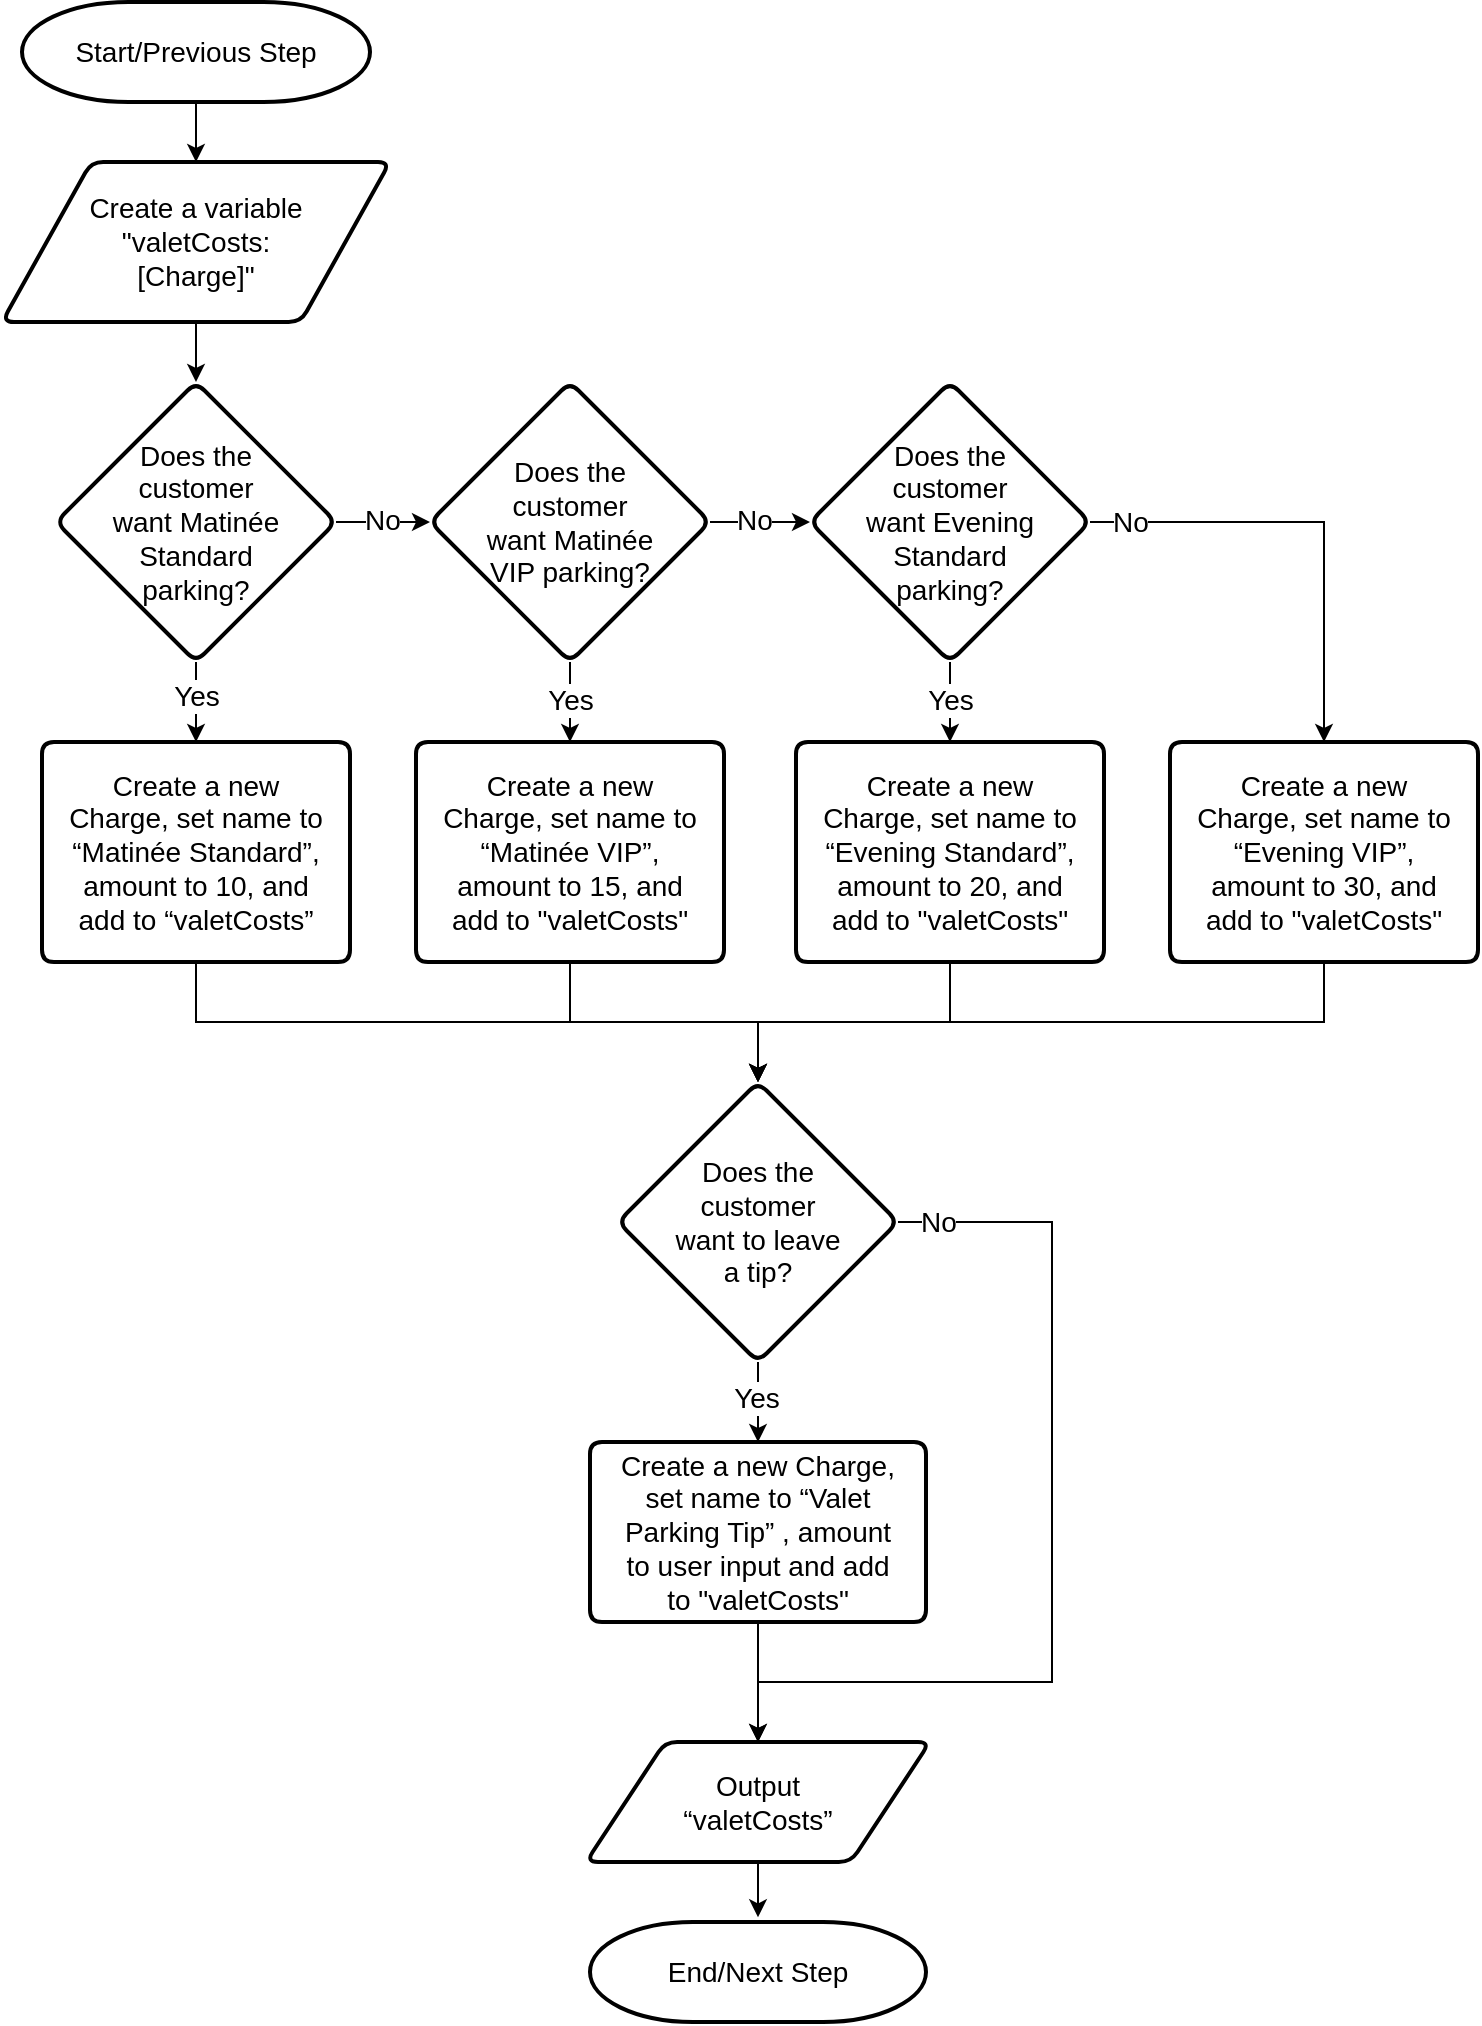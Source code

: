 <mxfile scale="1" border="0" version="23.1.5" type="device">
  <diagram id="C5RBs43oDa-KdzZeNtuy" name="Page-1">
    <mxGraphModel dx="2049" dy="1054" grid="1" gridSize="10" guides="1" tooltips="1" connect="1" arrows="1" fold="1" page="1" pageScale="1" pageWidth="827" pageHeight="1169" math="0" shadow="0">
      <root>
        <mxCell id="WIyWlLk6GJQsqaUBKTNV-0" />
        <mxCell id="WIyWlLk6GJQsqaUBKTNV-1" parent="WIyWlLk6GJQsqaUBKTNV-0" />
        <mxCell id="_BHGbHKsS6Eedb4s3Qyd-1" value="Start/Previous Step" style="strokeWidth=2;html=1;shape=mxgraph.flowchart.terminator;whiteSpace=wrap;spacing=20;spacingTop=5;spacingBottom=5;spacingLeft=5;spacingRight=5;fontSize=14;" parent="WIyWlLk6GJQsqaUBKTNV-1" vertex="1">
          <mxGeometry x="56" y="150" width="174" height="50" as="geometry" />
        </mxCell>
        <mxCell id="_BHGbHKsS6Eedb4s3Qyd-2" value="" style="endArrow=classic;html=1;rounded=0;exitX=0.5;exitY=1;exitDx=0;exitDy=0;exitPerimeter=0;entryX=0.5;entryY=0;entryDx=0;entryDy=0;fontSize=14;" parent="WIyWlLk6GJQsqaUBKTNV-1" source="_BHGbHKsS6Eedb4s3Qyd-1" target="_BHGbHKsS6Eedb4s3Qyd-44" edge="1">
          <mxGeometry width="50" height="50" relative="1" as="geometry">
            <mxPoint x="119" y="324" as="sourcePoint" />
            <mxPoint x="143" y="254" as="targetPoint" />
          </mxGeometry>
        </mxCell>
        <mxCell id="_BHGbHKsS6Eedb4s3Qyd-56" style="edgeStyle=orthogonalEdgeStyle;rounded=0;orthogonalLoop=1;jettySize=auto;html=1;entryX=0.5;entryY=0;entryDx=0;entryDy=0;fontSize=14;" parent="WIyWlLk6GJQsqaUBKTNV-1" source="_BHGbHKsS6Eedb4s3Qyd-13" target="pIcZ7qprmyn_puhjhb8P-8" edge="1">
          <mxGeometry relative="1" as="geometry">
            <mxPoint x="143" y="520" as="targetPoint" />
          </mxGeometry>
        </mxCell>
        <mxCell id="_BHGbHKsS6Eedb4s3Qyd-57" value="Yes" style="edgeLabel;html=1;align=center;verticalAlign=middle;resizable=0;points=[];fontSize=14;" parent="_BHGbHKsS6Eedb4s3Qyd-56" vertex="1" connectable="0">
          <mxGeometry x="-0.377" y="-2" relative="1" as="geometry">
            <mxPoint x="2" y="4" as="offset" />
          </mxGeometry>
        </mxCell>
        <mxCell id="pIcZ7qprmyn_puhjhb8P-2" value="" style="edgeStyle=orthogonalEdgeStyle;rounded=0;orthogonalLoop=1;jettySize=auto;html=1;fontSize=14;" edge="1" parent="WIyWlLk6GJQsqaUBKTNV-1" source="_BHGbHKsS6Eedb4s3Qyd-13" target="pIcZ7qprmyn_puhjhb8P-1">
          <mxGeometry relative="1" as="geometry" />
        </mxCell>
        <mxCell id="pIcZ7qprmyn_puhjhb8P-3" value="No" style="edgeLabel;html=1;align=center;verticalAlign=middle;resizable=0;points=[];fontSize=14;" vertex="1" connectable="0" parent="pIcZ7qprmyn_puhjhb8P-2">
          <mxGeometry x="-0.043" y="1" relative="1" as="geometry">
            <mxPoint as="offset" />
          </mxGeometry>
        </mxCell>
        <mxCell id="_BHGbHKsS6Eedb4s3Qyd-13" value="&lt;p style=&quot;line-height: 120%; font-size: 14px;&quot;&gt;Does the customer want Matinée Standard parking?&lt;/p&gt;" style="rhombus;whiteSpace=wrap;html=1;strokeWidth=2;rounded=1;arcSize=12;verticalAlign=middle;horizontal=1;spacing=21;spacingBottom=5;spacingTop=5;spacingLeft=5;spacingRight=5;fontSize=14;" parent="WIyWlLk6GJQsqaUBKTNV-1" vertex="1">
          <mxGeometry x="73" y="340" width="140" height="140" as="geometry" />
        </mxCell>
        <mxCell id="_BHGbHKsS6Eedb4s3Qyd-52" style="edgeStyle=orthogonalEdgeStyle;rounded=0;orthogonalLoop=1;jettySize=auto;html=1;entryX=0.5;entryY=-0.047;entryDx=0;entryDy=0;entryPerimeter=0;fontSize=14;" parent="WIyWlLk6GJQsqaUBKTNV-1" source="_BHGbHKsS6Eedb4s3Qyd-38" target="_BHGbHKsS6Eedb4s3Qyd-53" edge="1">
          <mxGeometry relative="1" as="geometry">
            <mxPoint x="414.67" y="1180.0" as="targetPoint" />
          </mxGeometry>
        </mxCell>
        <mxCell id="_BHGbHKsS6Eedb4s3Qyd-38" value="Output “valetCosts”" style="shape=parallelogram;html=1;strokeWidth=2;perimeter=parallelogramPerimeter;whiteSpace=wrap;rounded=1;arcSize=12;size=0.23;spacing=20;spacingTop=20;spacingBottom=20;spacingLeft=30;spacingRight=30;fontSize=14;" parent="WIyWlLk6GJQsqaUBKTNV-1" vertex="1">
          <mxGeometry x="338" y="1020" width="172" height="60" as="geometry" />
        </mxCell>
        <mxCell id="pIcZ7qprmyn_puhjhb8P-0" value="" style="edgeStyle=orthogonalEdgeStyle;rounded=0;orthogonalLoop=1;jettySize=auto;html=1;fontSize=14;" edge="1" parent="WIyWlLk6GJQsqaUBKTNV-1" source="_BHGbHKsS6Eedb4s3Qyd-44" target="_BHGbHKsS6Eedb4s3Qyd-13">
          <mxGeometry relative="1" as="geometry" />
        </mxCell>
        <mxCell id="_BHGbHKsS6Eedb4s3Qyd-44" value="&lt;div style=&quot;font-size: 14px;&quot;&gt;Create a variable &quot;valetCosts: [Charge]&quot;&lt;/div&gt;" style="shape=parallelogram;html=1;strokeWidth=2;perimeter=parallelogramPerimeter;whiteSpace=wrap;rounded=1;arcSize=12;size=0.23;spacing=20;spacingTop=20;spacingBottom=20;spacingLeft=20;spacingRight=20;fontSize=14;" parent="WIyWlLk6GJQsqaUBKTNV-1" vertex="1">
          <mxGeometry x="46" y="230" width="194" height="80" as="geometry" />
        </mxCell>
        <mxCell id="_BHGbHKsS6Eedb4s3Qyd-53" value="End/Next Step" style="strokeWidth=2;html=1;shape=mxgraph.flowchart.terminator;whiteSpace=wrap;spacing=20;spacingTop=5;spacingBottom=5;spacingLeft=5;spacingRight=5;fontSize=14;" parent="WIyWlLk6GJQsqaUBKTNV-1" vertex="1">
          <mxGeometry x="340.0" y="1110" width="168" height="50" as="geometry" />
        </mxCell>
        <mxCell id="ZLTeGnqoFGhZjWjbSRd9-33" style="edgeStyle=orthogonalEdgeStyle;rounded=0;orthogonalLoop=1;jettySize=auto;html=1;entryX=0.5;entryY=0;entryDx=0;entryDy=0;fontSize=14;" parent="WIyWlLk6GJQsqaUBKTNV-1" source="_BHGbHKsS6Eedb4s3Qyd-78" target="_BHGbHKsS6Eedb4s3Qyd-38" edge="1">
          <mxGeometry relative="1" as="geometry">
            <Array as="points">
              <mxPoint x="571" y="760" />
              <mxPoint x="571" y="990" />
              <mxPoint x="424" y="990" />
            </Array>
          </mxGeometry>
        </mxCell>
        <mxCell id="ZLTeGnqoFGhZjWjbSRd9-34" value="No" style="edgeLabel;html=1;align=center;verticalAlign=middle;resizable=0;points=[];fontSize=14;" parent="ZLTeGnqoFGhZjWjbSRd9-33" vertex="1" connectable="0">
          <mxGeometry x="-0.88" y="-1" relative="1" as="geometry">
            <mxPoint x="-9" y="-1" as="offset" />
          </mxGeometry>
        </mxCell>
        <mxCell id="pIcZ7qprmyn_puhjhb8P-33" value="" style="edgeStyle=orthogonalEdgeStyle;rounded=0;orthogonalLoop=1;jettySize=auto;html=1;fontSize=14;" edge="1" parent="WIyWlLk6GJQsqaUBKTNV-1" source="_BHGbHKsS6Eedb4s3Qyd-78" target="ZLTeGnqoFGhZjWjbSRd9-31">
          <mxGeometry relative="1" as="geometry" />
        </mxCell>
        <mxCell id="pIcZ7qprmyn_puhjhb8P-34" value="Yes" style="edgeLabel;html=1;align=center;verticalAlign=middle;resizable=0;points=[];fontSize=14;" vertex="1" connectable="0" parent="pIcZ7qprmyn_puhjhb8P-33">
          <mxGeometry x="-0.129" y="-1" relative="1" as="geometry">
            <mxPoint as="offset" />
          </mxGeometry>
        </mxCell>
        <mxCell id="_BHGbHKsS6Eedb4s3Qyd-78" value="&lt;p style=&quot;line-height: 120%; font-size: 14px;&quot;&gt;Does the customer want to leave a tip?&lt;/p&gt;" style="rhombus;whiteSpace=wrap;html=1;strokeWidth=2;rounded=1;arcSize=12;verticalAlign=middle;horizontal=1;spacing=21;spacingBottom=5;spacingTop=5;spacingLeft=5;spacingRight=5;fontSize=14;" parent="WIyWlLk6GJQsqaUBKTNV-1" vertex="1">
          <mxGeometry x="354" y="690" width="140" height="140" as="geometry" />
        </mxCell>
        <mxCell id="ZLTeGnqoFGhZjWjbSRd9-32" value="" style="edgeStyle=orthogonalEdgeStyle;rounded=0;orthogonalLoop=1;jettySize=auto;html=1;fontSize=14;" parent="WIyWlLk6GJQsqaUBKTNV-1" source="ZLTeGnqoFGhZjWjbSRd9-31" target="_BHGbHKsS6Eedb4s3Qyd-38" edge="1">
          <mxGeometry relative="1" as="geometry" />
        </mxCell>
        <mxCell id="ZLTeGnqoFGhZjWjbSRd9-31" value="Create a new Charge, set name to “Valet Parking Tip” , amount to user input and add to &quot;valetCosts&quot;" style="shape=parallelogram;html=1;strokeWidth=2;perimeter=parallelogramPerimeter;whiteSpace=wrap;rounded=1;arcSize=12;size=0;spacing=12;spacingLeft=0;spacingRight=0;fontSize=14;" parent="WIyWlLk6GJQsqaUBKTNV-1" vertex="1">
          <mxGeometry x="340" y="870" width="168" height="90" as="geometry" />
        </mxCell>
        <mxCell id="pIcZ7qprmyn_puhjhb8P-5" value="" style="edgeStyle=orthogonalEdgeStyle;rounded=0;orthogonalLoop=1;jettySize=auto;html=1;fontSize=14;" edge="1" parent="WIyWlLk6GJQsqaUBKTNV-1" source="pIcZ7qprmyn_puhjhb8P-1" target="pIcZ7qprmyn_puhjhb8P-4">
          <mxGeometry relative="1" as="geometry" />
        </mxCell>
        <mxCell id="pIcZ7qprmyn_puhjhb8P-7" value="No" style="edgeLabel;html=1;align=center;verticalAlign=middle;resizable=0;points=[];fontSize=14;" vertex="1" connectable="0" parent="pIcZ7qprmyn_puhjhb8P-5">
          <mxGeometry x="-0.147" y="1" relative="1" as="geometry">
            <mxPoint as="offset" />
          </mxGeometry>
        </mxCell>
        <mxCell id="pIcZ7qprmyn_puhjhb8P-16" value="" style="edgeStyle=orthogonalEdgeStyle;rounded=0;orthogonalLoop=1;jettySize=auto;html=1;fontSize=14;" edge="1" parent="WIyWlLk6GJQsqaUBKTNV-1" source="pIcZ7qprmyn_puhjhb8P-1" target="pIcZ7qprmyn_puhjhb8P-12">
          <mxGeometry relative="1" as="geometry" />
        </mxCell>
        <mxCell id="pIcZ7qprmyn_puhjhb8P-22" value="Yes" style="edgeLabel;html=1;align=center;verticalAlign=middle;resizable=0;points=[];fontSize=14;" vertex="1" connectable="0" parent="pIcZ7qprmyn_puhjhb8P-16">
          <mxGeometry x="-0.071" y="-2" relative="1" as="geometry">
            <mxPoint x="2" as="offset" />
          </mxGeometry>
        </mxCell>
        <mxCell id="pIcZ7qprmyn_puhjhb8P-1" value="&lt;p style=&quot;line-height: 120%; font-size: 14px;&quot;&gt;Does the customer want Matinée VIP parking?&lt;/p&gt;" style="rhombus;whiteSpace=wrap;html=1;strokeWidth=2;rounded=1;arcSize=12;verticalAlign=middle;horizontal=1;spacing=21;spacingBottom=5;spacingTop=5;spacingLeft=5;spacingRight=5;fontSize=14;" vertex="1" parent="WIyWlLk6GJQsqaUBKTNV-1">
          <mxGeometry x="260" y="340" width="140" height="140" as="geometry" />
        </mxCell>
        <mxCell id="pIcZ7qprmyn_puhjhb8P-17" value="" style="edgeStyle=orthogonalEdgeStyle;rounded=0;orthogonalLoop=1;jettySize=auto;html=1;fontSize=14;" edge="1" parent="WIyWlLk6GJQsqaUBKTNV-1" source="pIcZ7qprmyn_puhjhb8P-4" target="pIcZ7qprmyn_puhjhb8P-15">
          <mxGeometry relative="1" as="geometry" />
        </mxCell>
        <mxCell id="pIcZ7qprmyn_puhjhb8P-23" value="Yes" style="edgeLabel;html=1;align=center;verticalAlign=middle;resizable=0;points=[];fontSize=14;" vertex="1" connectable="0" parent="pIcZ7qprmyn_puhjhb8P-17">
          <mxGeometry x="-0.071" y="-1" relative="1" as="geometry">
            <mxPoint x="1" as="offset" />
          </mxGeometry>
        </mxCell>
        <mxCell id="pIcZ7qprmyn_puhjhb8P-25" style="edgeStyle=orthogonalEdgeStyle;rounded=0;orthogonalLoop=1;jettySize=auto;html=1;entryX=0.5;entryY=0;entryDx=0;entryDy=0;fontSize=14;" edge="1" parent="WIyWlLk6GJQsqaUBKTNV-1" source="pIcZ7qprmyn_puhjhb8P-4" target="pIcZ7qprmyn_puhjhb8P-24">
          <mxGeometry relative="1" as="geometry" />
        </mxCell>
        <mxCell id="pIcZ7qprmyn_puhjhb8P-26" value="No" style="edgeLabel;html=1;align=center;verticalAlign=middle;resizable=0;points=[];fontSize=14;" vertex="1" connectable="0" parent="pIcZ7qprmyn_puhjhb8P-25">
          <mxGeometry x="-0.746" y="-1" relative="1" as="geometry">
            <mxPoint x="-9" y="-1" as="offset" />
          </mxGeometry>
        </mxCell>
        <mxCell id="pIcZ7qprmyn_puhjhb8P-4" value="&lt;p style=&quot;line-height: 120%; font-size: 14px;&quot;&gt;Does the customer want Evening Standard parking?&lt;/p&gt;" style="rhombus;whiteSpace=wrap;html=1;strokeWidth=2;rounded=1;arcSize=12;verticalAlign=middle;horizontal=1;spacing=21;spacingBottom=5;spacingTop=5;spacingLeft=5;spacingRight=5;fontSize=14;" vertex="1" parent="WIyWlLk6GJQsqaUBKTNV-1">
          <mxGeometry x="450" y="340" width="140" height="140" as="geometry" />
        </mxCell>
        <mxCell id="pIcZ7qprmyn_puhjhb8P-27" style="edgeStyle=orthogonalEdgeStyle;rounded=0;orthogonalLoop=1;jettySize=auto;html=1;entryX=0.5;entryY=0;entryDx=0;entryDy=0;fontSize=14;" edge="1" parent="WIyWlLk6GJQsqaUBKTNV-1" source="pIcZ7qprmyn_puhjhb8P-8" target="_BHGbHKsS6Eedb4s3Qyd-78">
          <mxGeometry relative="1" as="geometry">
            <Array as="points">
              <mxPoint x="143" y="660" />
              <mxPoint x="424" y="660" />
            </Array>
          </mxGeometry>
        </mxCell>
        <mxCell id="pIcZ7qprmyn_puhjhb8P-8" value="Create a new Charge, set name to “Matinée Standard”, amount to 10, and add to “valetCosts”" style="shape=parallelogram;html=1;strokeWidth=2;perimeter=parallelogramPerimeter;whiteSpace=wrap;rounded=1;arcSize=12;size=0;spacing=12;spacingLeft=0;spacingRight=0;fontSize=14;" vertex="1" parent="WIyWlLk6GJQsqaUBKTNV-1">
          <mxGeometry x="66" y="520" width="154" height="110" as="geometry" />
        </mxCell>
        <mxCell id="pIcZ7qprmyn_puhjhb8P-28" style="edgeStyle=orthogonalEdgeStyle;rounded=0;orthogonalLoop=1;jettySize=auto;html=1;entryX=0.5;entryY=0;entryDx=0;entryDy=0;fontSize=14;" edge="1" parent="WIyWlLk6GJQsqaUBKTNV-1" source="pIcZ7qprmyn_puhjhb8P-12" target="_BHGbHKsS6Eedb4s3Qyd-78">
          <mxGeometry relative="1" as="geometry" />
        </mxCell>
        <mxCell id="pIcZ7qprmyn_puhjhb8P-12" value="Create a new Charge, set name to “Matinée VIP”, amount to 15, and add to &quot;valetCosts&quot;" style="shape=parallelogram;html=1;strokeWidth=2;perimeter=parallelogramPerimeter;whiteSpace=wrap;rounded=1;arcSize=12;size=0;spacing=12;spacingLeft=0;spacingRight=0;fontSize=14;" vertex="1" parent="WIyWlLk6GJQsqaUBKTNV-1">
          <mxGeometry x="253" y="520" width="154" height="110" as="geometry" />
        </mxCell>
        <mxCell id="pIcZ7qprmyn_puhjhb8P-29" style="edgeStyle=orthogonalEdgeStyle;rounded=0;orthogonalLoop=1;jettySize=auto;html=1;entryX=0.5;entryY=0;entryDx=0;entryDy=0;fontSize=14;" edge="1" parent="WIyWlLk6GJQsqaUBKTNV-1" source="pIcZ7qprmyn_puhjhb8P-15" target="_BHGbHKsS6Eedb4s3Qyd-78">
          <mxGeometry relative="1" as="geometry" />
        </mxCell>
        <mxCell id="pIcZ7qprmyn_puhjhb8P-15" value="Create a new Charge, set name to “Evening Standard”, amount to 20, and add to &quot;valetCosts&quot;" style="shape=parallelogram;html=1;strokeWidth=2;perimeter=parallelogramPerimeter;whiteSpace=wrap;rounded=1;arcSize=12;size=0;spacing=12;spacingLeft=0;spacingRight=0;fontSize=14;" vertex="1" parent="WIyWlLk6GJQsqaUBKTNV-1">
          <mxGeometry x="443" y="520" width="154" height="110" as="geometry" />
        </mxCell>
        <mxCell id="pIcZ7qprmyn_puhjhb8P-30" style="edgeStyle=orthogonalEdgeStyle;rounded=0;orthogonalLoop=1;jettySize=auto;html=1;entryX=0.5;entryY=0;entryDx=0;entryDy=0;fontSize=14;" edge="1" parent="WIyWlLk6GJQsqaUBKTNV-1" source="pIcZ7qprmyn_puhjhb8P-24" target="_BHGbHKsS6Eedb4s3Qyd-78">
          <mxGeometry relative="1" as="geometry">
            <Array as="points">
              <mxPoint x="707" y="660" />
              <mxPoint x="424" y="660" />
            </Array>
          </mxGeometry>
        </mxCell>
        <mxCell id="pIcZ7qprmyn_puhjhb8P-24" value="Create a new Charge, set name to “Evening VIP”, amount to 30, and add to &quot;valetCosts&quot;" style="shape=parallelogram;html=1;strokeWidth=2;perimeter=parallelogramPerimeter;whiteSpace=wrap;rounded=1;arcSize=12;size=0;spacing=12;spacingLeft=0;spacingRight=0;fontSize=14;" vertex="1" parent="WIyWlLk6GJQsqaUBKTNV-1">
          <mxGeometry x="630" y="520" width="154" height="110" as="geometry" />
        </mxCell>
      </root>
    </mxGraphModel>
  </diagram>
</mxfile>

